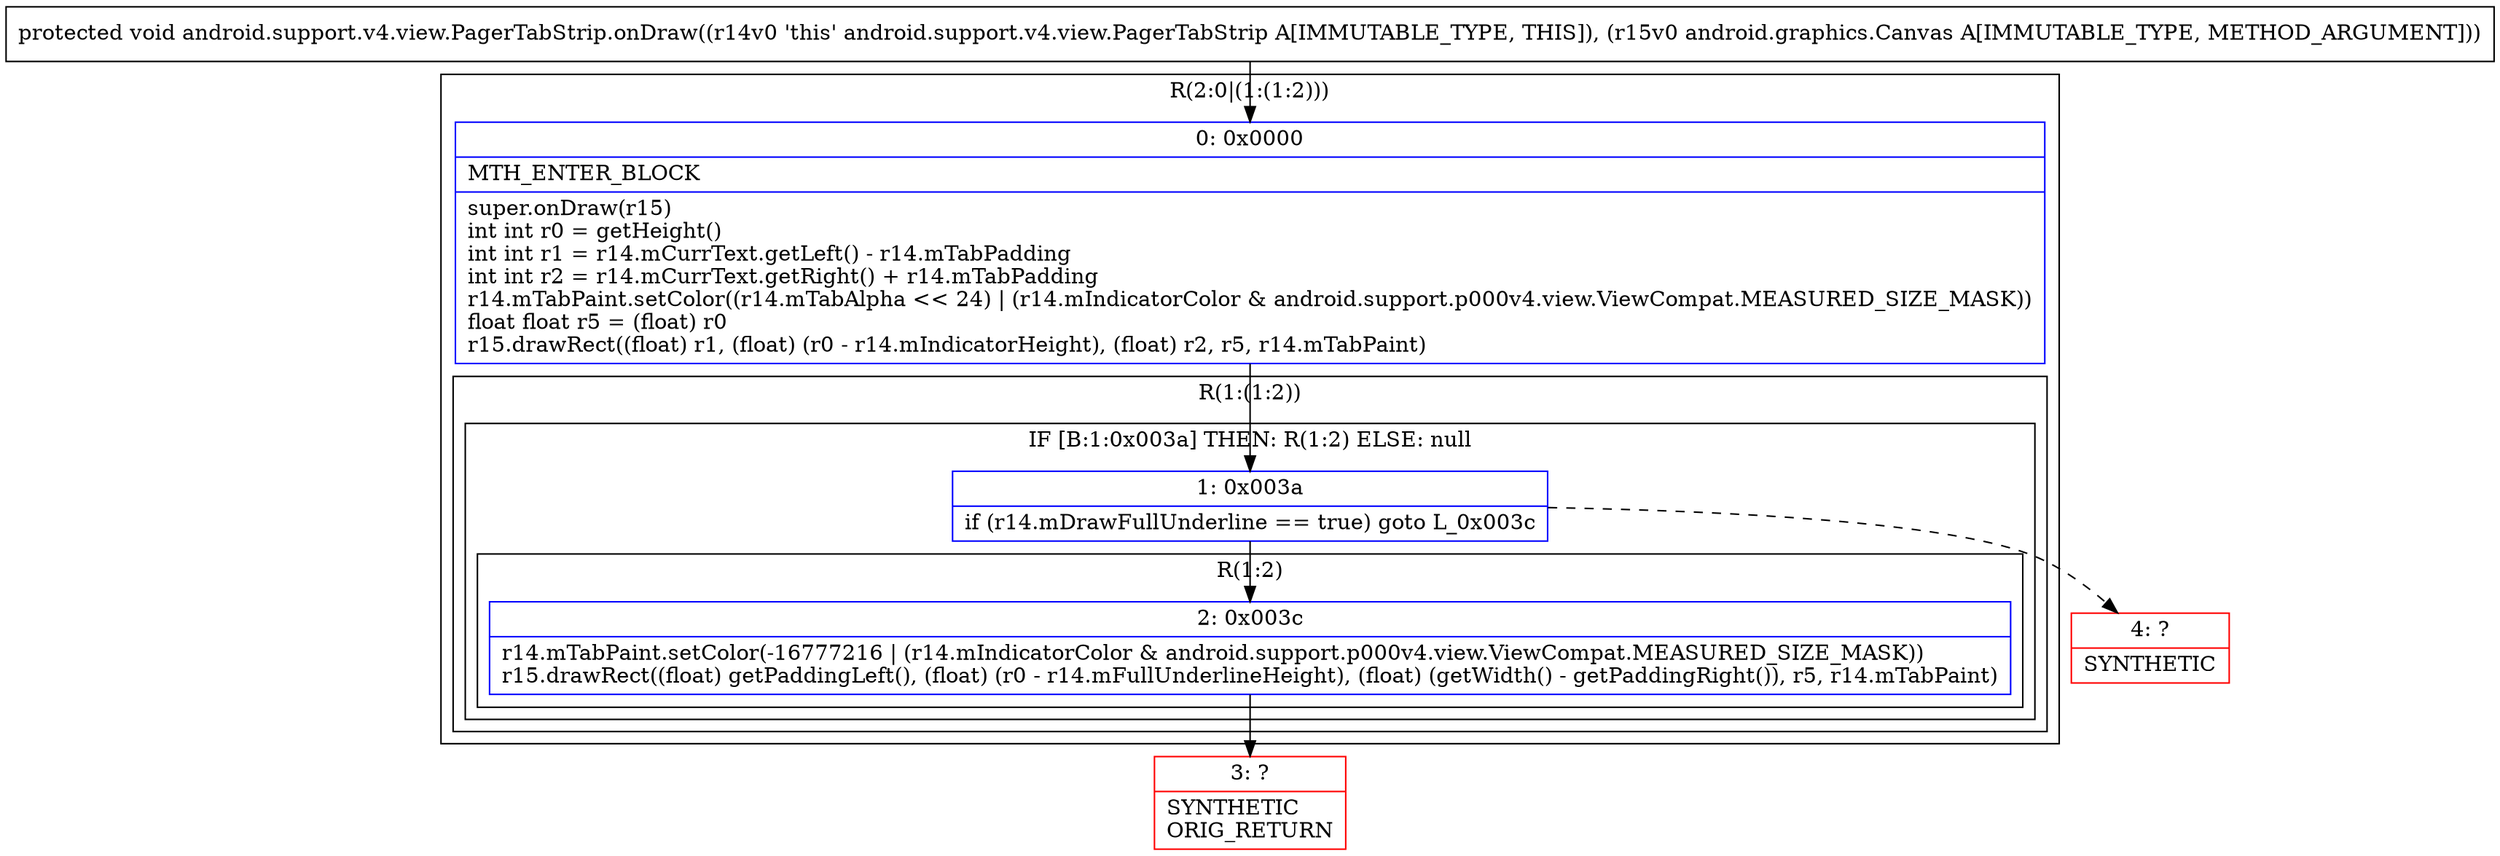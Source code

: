 digraph "CFG forandroid.support.v4.view.PagerTabStrip.onDraw(Landroid\/graphics\/Canvas;)V" {
subgraph cluster_Region_1907039272 {
label = "R(2:0|(1:(1:2)))";
node [shape=record,color=blue];
Node_0 [shape=record,label="{0\:\ 0x0000|MTH_ENTER_BLOCK\l|super.onDraw(r15)\lint int r0 = getHeight()\lint int r1 = r14.mCurrText.getLeft() \- r14.mTabPadding\lint int r2 = r14.mCurrText.getRight() + r14.mTabPadding\lr14.mTabPaint.setColor((r14.mTabAlpha \<\< 24) \| (r14.mIndicatorColor & android.support.p000v4.view.ViewCompat.MEASURED_SIZE_MASK))\lfloat float r5 = (float) r0\lr15.drawRect((float) r1, (float) (r0 \- r14.mIndicatorHeight), (float) r2, r5, r14.mTabPaint)\l}"];
subgraph cluster_Region_465188621 {
label = "R(1:(1:2))";
node [shape=record,color=blue];
subgraph cluster_IfRegion_1137860641 {
label = "IF [B:1:0x003a] THEN: R(1:2) ELSE: null";
node [shape=record,color=blue];
Node_1 [shape=record,label="{1\:\ 0x003a|if (r14.mDrawFullUnderline == true) goto L_0x003c\l}"];
subgraph cluster_Region_1870681141 {
label = "R(1:2)";
node [shape=record,color=blue];
Node_2 [shape=record,label="{2\:\ 0x003c|r14.mTabPaint.setColor(\-16777216 \| (r14.mIndicatorColor & android.support.p000v4.view.ViewCompat.MEASURED_SIZE_MASK))\lr15.drawRect((float) getPaddingLeft(), (float) (r0 \- r14.mFullUnderlineHeight), (float) (getWidth() \- getPaddingRight()), r5, r14.mTabPaint)\l}"];
}
}
}
}
Node_3 [shape=record,color=red,label="{3\:\ ?|SYNTHETIC\lORIG_RETURN\l}"];
Node_4 [shape=record,color=red,label="{4\:\ ?|SYNTHETIC\l}"];
MethodNode[shape=record,label="{protected void android.support.v4.view.PagerTabStrip.onDraw((r14v0 'this' android.support.v4.view.PagerTabStrip A[IMMUTABLE_TYPE, THIS]), (r15v0 android.graphics.Canvas A[IMMUTABLE_TYPE, METHOD_ARGUMENT])) }"];
MethodNode -> Node_0;
Node_0 -> Node_1;
Node_1 -> Node_2;
Node_1 -> Node_4[style=dashed];
Node_2 -> Node_3;
}

